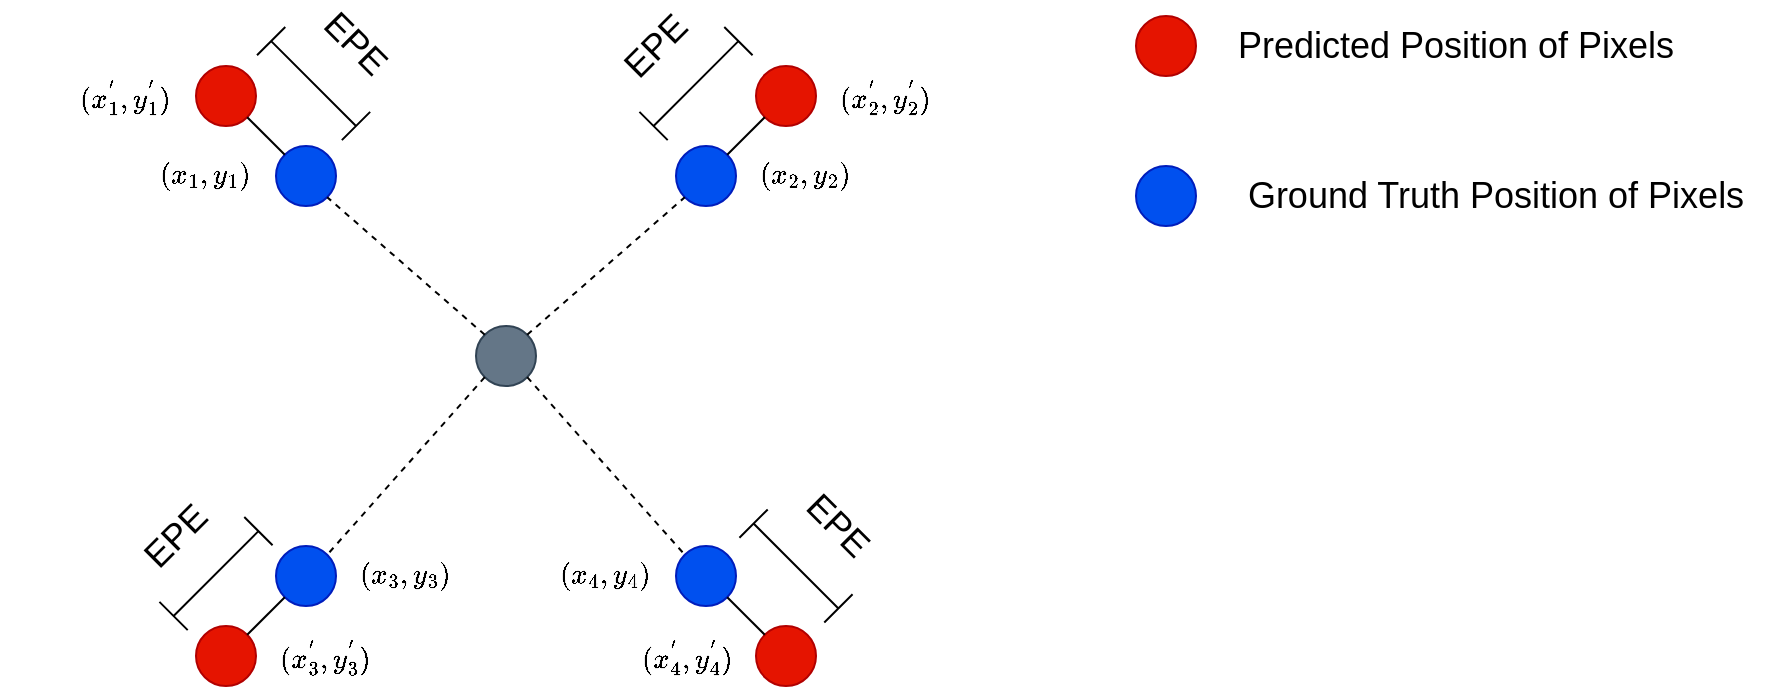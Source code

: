 <mxfile version="13.7.7" type="github">
  <diagram id="QpmHISXzCMV9x8H14dAg" name="Page-1">
    <mxGraphModel dx="2175" dy="1390" grid="1" gridSize="10" guides="1" tooltips="1" connect="1" arrows="1" fold="1" page="1" pageScale="1" pageWidth="1169" pageHeight="827" math="1" shadow="0">
      <root>
        <mxCell id="0" />
        <mxCell id="1" parent="0" />
        <mxCell id="6RJOtlt90jfbvBGePQ3--1" value="" style="ellipse;whiteSpace=wrap;html=1;aspect=fixed;fillColor=#0050ef;strokeColor=#001DBC;fontColor=#ffffff;" vertex="1" parent="1">
          <mxGeometry x="220" y="190" width="30" height="30" as="geometry" />
        </mxCell>
        <mxCell id="6RJOtlt90jfbvBGePQ3--2" value="" style="ellipse;whiteSpace=wrap;html=1;aspect=fixed;fillColor=#0050ef;strokeColor=#001DBC;fontColor=#ffffff;" vertex="1" parent="1">
          <mxGeometry x="420" y="190" width="30" height="30" as="geometry" />
        </mxCell>
        <mxCell id="6RJOtlt90jfbvBGePQ3--3" value="" style="ellipse;whiteSpace=wrap;html=1;aspect=fixed;fillColor=#647687;strokeColor=#314354;fontColor=#ffffff;" vertex="1" parent="1">
          <mxGeometry x="320" y="280" width="30" height="30" as="geometry" />
        </mxCell>
        <mxCell id="6RJOtlt90jfbvBGePQ3--4" value="" style="ellipse;whiteSpace=wrap;html=1;aspect=fixed;fillColor=#0050ef;strokeColor=#001DBC;fontColor=#ffffff;" vertex="1" parent="1">
          <mxGeometry x="220" y="390" width="30" height="30" as="geometry" />
        </mxCell>
        <mxCell id="6RJOtlt90jfbvBGePQ3--6" value="" style="ellipse;whiteSpace=wrap;html=1;aspect=fixed;fillColor=#0050ef;strokeColor=#001DBC;fontColor=#ffffff;" vertex="1" parent="1">
          <mxGeometry x="420" y="390" width="30" height="30" as="geometry" />
        </mxCell>
        <mxCell id="6RJOtlt90jfbvBGePQ3--7" value="" style="ellipse;whiteSpace=wrap;html=1;aspect=fixed;fillColor=#e51400;strokeColor=#B20000;fontColor=#ffffff;" vertex="1" parent="1">
          <mxGeometry x="180" y="150" width="30" height="30" as="geometry" />
        </mxCell>
        <mxCell id="6RJOtlt90jfbvBGePQ3--8" value="" style="ellipse;whiteSpace=wrap;html=1;aspect=fixed;fillColor=#e51400;strokeColor=#B20000;fontColor=#ffffff;" vertex="1" parent="1">
          <mxGeometry x="460" y="430" width="30" height="30" as="geometry" />
        </mxCell>
        <mxCell id="6RJOtlt90jfbvBGePQ3--9" value="" style="ellipse;whiteSpace=wrap;html=1;aspect=fixed;fillColor=#e51400;strokeColor=#B20000;fontColor=#ffffff;" vertex="1" parent="1">
          <mxGeometry x="460" y="150" width="30" height="30" as="geometry" />
        </mxCell>
        <mxCell id="6RJOtlt90jfbvBGePQ3--10" value="" style="ellipse;whiteSpace=wrap;html=1;aspect=fixed;fillColor=#e51400;strokeColor=#B20000;fontColor=#ffffff;" vertex="1" parent="1">
          <mxGeometry x="180" y="430" width="30" height="30" as="geometry" />
        </mxCell>
        <mxCell id="6RJOtlt90jfbvBGePQ3--11" value="" style="endArrow=none;dashed=1;html=1;exitX=1;exitY=0;exitDx=0;exitDy=0;entryX=0;entryY=1;entryDx=0;entryDy=0;" edge="1" parent="1" source="6RJOtlt90jfbvBGePQ3--3" target="6RJOtlt90jfbvBGePQ3--2">
          <mxGeometry width="50" height="50" relative="1" as="geometry">
            <mxPoint x="430" y="300" as="sourcePoint" />
            <mxPoint x="480" y="250" as="targetPoint" />
          </mxGeometry>
        </mxCell>
        <mxCell id="6RJOtlt90jfbvBGePQ3--12" value="" style="endArrow=none;dashed=1;html=1;exitX=0;exitY=0;exitDx=0;exitDy=0;entryX=1;entryY=1;entryDx=0;entryDy=0;" edge="1" parent="1" source="6RJOtlt90jfbvBGePQ3--3" target="6RJOtlt90jfbvBGePQ3--1">
          <mxGeometry width="50" height="50" relative="1" as="geometry">
            <mxPoint x="355.607" y="294.393" as="sourcePoint" />
            <mxPoint x="444.393" y="225.607" as="targetPoint" />
          </mxGeometry>
        </mxCell>
        <mxCell id="6RJOtlt90jfbvBGePQ3--13" value="" style="endArrow=none;dashed=1;html=1;exitX=1;exitY=1;exitDx=0;exitDy=0;entryX=0;entryY=0;entryDx=0;entryDy=0;" edge="1" parent="1" source="6RJOtlt90jfbvBGePQ3--3" target="6RJOtlt90jfbvBGePQ3--6">
          <mxGeometry width="50" height="50" relative="1" as="geometry">
            <mxPoint x="365.607" y="304.393" as="sourcePoint" />
            <mxPoint x="454.393" y="235.607" as="targetPoint" />
          </mxGeometry>
        </mxCell>
        <mxCell id="6RJOtlt90jfbvBGePQ3--14" value="" style="endArrow=none;dashed=1;html=1;exitX=0;exitY=1;exitDx=0;exitDy=0;entryX=1;entryY=0;entryDx=0;entryDy=0;" edge="1" parent="1" source="6RJOtlt90jfbvBGePQ3--3" target="6RJOtlt90jfbvBGePQ3--4">
          <mxGeometry width="50" height="50" relative="1" as="geometry">
            <mxPoint x="375.607" y="314.393" as="sourcePoint" />
            <mxPoint x="464.393" y="245.607" as="targetPoint" />
          </mxGeometry>
        </mxCell>
        <mxCell id="6RJOtlt90jfbvBGePQ3--19" value="" style="endArrow=none;html=1;exitX=0;exitY=0;exitDx=0;exitDy=0;entryX=1;entryY=1;entryDx=0;entryDy=0;" edge="1" parent="1" source="6RJOtlt90jfbvBGePQ3--1" target="6RJOtlt90jfbvBGePQ3--7">
          <mxGeometry width="50" height="50" relative="1" as="geometry">
            <mxPoint x="430" y="300" as="sourcePoint" />
            <mxPoint x="480" y="250" as="targetPoint" />
          </mxGeometry>
        </mxCell>
        <mxCell id="6RJOtlt90jfbvBGePQ3--20" value="" style="endArrow=none;html=1;exitX=1;exitY=0;exitDx=0;exitDy=0;entryX=0;entryY=1;entryDx=0;entryDy=0;" edge="1" parent="1" source="6RJOtlt90jfbvBGePQ3--2" target="6RJOtlt90jfbvBGePQ3--9">
          <mxGeometry width="50" height="50" relative="1" as="geometry">
            <mxPoint x="430" y="300" as="sourcePoint" />
            <mxPoint x="480" y="250" as="targetPoint" />
          </mxGeometry>
        </mxCell>
        <mxCell id="6RJOtlt90jfbvBGePQ3--21" value="" style="endArrow=none;html=1;exitX=1;exitY=1;exitDx=0;exitDy=0;entryX=0;entryY=0;entryDx=0;entryDy=0;" edge="1" parent="1" source="6RJOtlt90jfbvBGePQ3--6" target="6RJOtlt90jfbvBGePQ3--8">
          <mxGeometry width="50" height="50" relative="1" as="geometry">
            <mxPoint x="430" y="300" as="sourcePoint" />
            <mxPoint x="480" y="250" as="targetPoint" />
          </mxGeometry>
        </mxCell>
        <mxCell id="6RJOtlt90jfbvBGePQ3--22" value="" style="endArrow=none;html=1;exitX=0;exitY=1;exitDx=0;exitDy=0;entryX=1;entryY=0;entryDx=0;entryDy=0;" edge="1" parent="1" source="6RJOtlt90jfbvBGePQ3--4" target="6RJOtlt90jfbvBGePQ3--10">
          <mxGeometry width="50" height="50" relative="1" as="geometry">
            <mxPoint x="430" y="300" as="sourcePoint" />
            <mxPoint x="480" y="250" as="targetPoint" />
          </mxGeometry>
        </mxCell>
        <mxCell id="6RJOtlt90jfbvBGePQ3--24" value="" style="shape=crossbar;whiteSpace=wrap;html=1;rounded=1;rotation=45;" vertex="1" parent="1">
          <mxGeometry x="208.79" y="148.79" width="60" height="20" as="geometry" />
        </mxCell>
        <mxCell id="6RJOtlt90jfbvBGePQ3--25" value="&lt;font style=&quot;font-size: 18px&quot;&gt;EPE&lt;/font&gt;" style="text;html=1;strokeColor=none;fillColor=none;align=center;verticalAlign=middle;whiteSpace=wrap;rounded=0;rotation=45;" vertex="1" parent="1">
          <mxGeometry x="240" y="128.79" width="40" height="20" as="geometry" />
        </mxCell>
        <mxCell id="6RJOtlt90jfbvBGePQ3--26" value="" style="shape=crossbar;whiteSpace=wrap;html=1;rounded=1;rotation=-45;" vertex="1" parent="1">
          <mxGeometry x="400" y="148.79" width="60" height="20" as="geometry" />
        </mxCell>
        <mxCell id="6RJOtlt90jfbvBGePQ3--27" value="&lt;font style=&quot;font-size: 18px&quot;&gt;EPE&lt;/font&gt;" style="text;html=1;strokeColor=none;fillColor=none;align=center;verticalAlign=middle;whiteSpace=wrap;rounded=0;rotation=45;" vertex="1" parent="1">
          <mxGeometry x="481.21" y="370" width="40" height="20" as="geometry" />
        </mxCell>
        <mxCell id="6RJOtlt90jfbvBGePQ3--30" value="" style="shape=crossbar;whiteSpace=wrap;html=1;rounded=1;rotation=45;" vertex="1" parent="1">
          <mxGeometry x="450" y="390" width="60" height="20" as="geometry" />
        </mxCell>
        <mxCell id="6RJOtlt90jfbvBGePQ3--31" value="&lt;font style=&quot;font-size: 18px&quot;&gt;EPE&lt;/font&gt;" style="text;html=1;strokeColor=none;fillColor=none;align=center;verticalAlign=middle;whiteSpace=wrap;rounded=0;rotation=-45;" vertex="1" parent="1">
          <mxGeometry x="390" y="130" width="40" height="20" as="geometry" />
        </mxCell>
        <mxCell id="6RJOtlt90jfbvBGePQ3--35" value="" style="shape=crossbar;whiteSpace=wrap;html=1;rounded=1;rotation=-45;" vertex="1" parent="1">
          <mxGeometry x="160" y="393.79" width="60" height="20" as="geometry" />
        </mxCell>
        <mxCell id="6RJOtlt90jfbvBGePQ3--36" value="&lt;font style=&quot;font-size: 18px&quot;&gt;EPE&lt;/font&gt;" style="text;html=1;strokeColor=none;fillColor=none;align=center;verticalAlign=middle;whiteSpace=wrap;rounded=0;rotation=-45;" vertex="1" parent="1">
          <mxGeometry x="150" y="375" width="40" height="20" as="geometry" />
        </mxCell>
        <mxCell id="6RJOtlt90jfbvBGePQ3--37" value="" style="ellipse;whiteSpace=wrap;html=1;aspect=fixed;fillColor=#e51400;strokeColor=#B20000;fontColor=#ffffff;" vertex="1" parent="1">
          <mxGeometry x="650" y="125" width="30" height="30" as="geometry" />
        </mxCell>
        <mxCell id="6RJOtlt90jfbvBGePQ3--38" value="" style="ellipse;whiteSpace=wrap;html=1;aspect=fixed;fillColor=#0050ef;strokeColor=#001DBC;fontColor=#ffffff;" vertex="1" parent="1">
          <mxGeometry x="650" y="200" width="30" height="30" as="geometry" />
        </mxCell>
        <mxCell id="6RJOtlt90jfbvBGePQ3--39" value="&lt;font style=&quot;font-size: 18px&quot;&gt;Ground Truth Position of Pixels&lt;/font&gt;" style="text;html=1;strokeColor=none;fillColor=none;align=center;verticalAlign=middle;whiteSpace=wrap;rounded=0;" vertex="1" parent="1">
          <mxGeometry x="690" y="205" width="280" height="20" as="geometry" />
        </mxCell>
        <mxCell id="6RJOtlt90jfbvBGePQ3--40" value="&lt;font style=&quot;font-size: 18px&quot;&gt;Predicted Position of Pixels&lt;/font&gt;" style="text;html=1;strokeColor=none;fillColor=none;align=center;verticalAlign=middle;whiteSpace=wrap;rounded=0;" vertex="1" parent="1">
          <mxGeometry x="690" y="130" width="240" height="20" as="geometry" />
        </mxCell>
        <mxCell id="6RJOtlt90jfbvBGePQ3--45" value="$$(x_{1},y_{1})$$" style="text;html=1;strokeColor=none;fillColor=none;align=center;verticalAlign=middle;whiteSpace=wrap;rounded=0;" vertex="1" parent="1">
          <mxGeometry x="130" y="195" width="110" height="20" as="geometry" />
        </mxCell>
        <mxCell id="6RJOtlt90jfbvBGePQ3--46" value="$$(x_{1}^{&#39;},y_{1}^{&#39;})$$" style="text;html=1;strokeColor=none;fillColor=none;align=center;verticalAlign=middle;whiteSpace=wrap;rounded=0;" vertex="1" parent="1">
          <mxGeometry x="90" y="155" width="110" height="20" as="geometry" />
        </mxCell>
        <mxCell id="6RJOtlt90jfbvBGePQ3--47" value="$$(x_{2}^{&#39;},y_{2}^{&#39;})$$" style="text;html=1;strokeColor=none;fillColor=none;align=center;verticalAlign=middle;whiteSpace=wrap;rounded=0;" vertex="1" parent="1">
          <mxGeometry x="470" y="155" width="110" height="20" as="geometry" />
        </mxCell>
        <mxCell id="6RJOtlt90jfbvBGePQ3--49" value="$$(x_{2},y_{2})$$" style="text;html=1;strokeColor=none;fillColor=none;align=center;verticalAlign=middle;whiteSpace=wrap;rounded=0;" vertex="1" parent="1">
          <mxGeometry x="430" y="195" width="110" height="20" as="geometry" />
        </mxCell>
        <mxCell id="6RJOtlt90jfbvBGePQ3--50" value="$$(x_{3},y_{3})$$" style="text;html=1;strokeColor=none;fillColor=none;align=center;verticalAlign=middle;whiteSpace=wrap;rounded=0;" vertex="1" parent="1">
          <mxGeometry x="230" y="395.0" width="110" height="20" as="geometry" />
        </mxCell>
        <mxCell id="6RJOtlt90jfbvBGePQ3--51" value="$$(x_{4},y_{4})$$" style="text;html=1;strokeColor=none;fillColor=none;align=center;verticalAlign=middle;whiteSpace=wrap;rounded=0;" vertex="1" parent="1">
          <mxGeometry x="330" y="395.0" width="110" height="20" as="geometry" />
        </mxCell>
        <mxCell id="6RJOtlt90jfbvBGePQ3--52" value="$$(x_{3}^{&#39;},y_{3}^{&#39;})$$" style="text;html=1;strokeColor=none;fillColor=none;align=center;verticalAlign=middle;whiteSpace=wrap;rounded=0;" vertex="1" parent="1">
          <mxGeometry x="190" y="435" width="110" height="20" as="geometry" />
        </mxCell>
        <mxCell id="6RJOtlt90jfbvBGePQ3--53" value="$$(x_{4}^{&#39;},y_{4}^{&#39;})$$" style="text;html=1;strokeColor=none;fillColor=none;align=center;verticalAlign=middle;whiteSpace=wrap;rounded=0;" vertex="1" parent="1">
          <mxGeometry x="371.21" y="435" width="110" height="20" as="geometry" />
        </mxCell>
      </root>
    </mxGraphModel>
  </diagram>
</mxfile>
